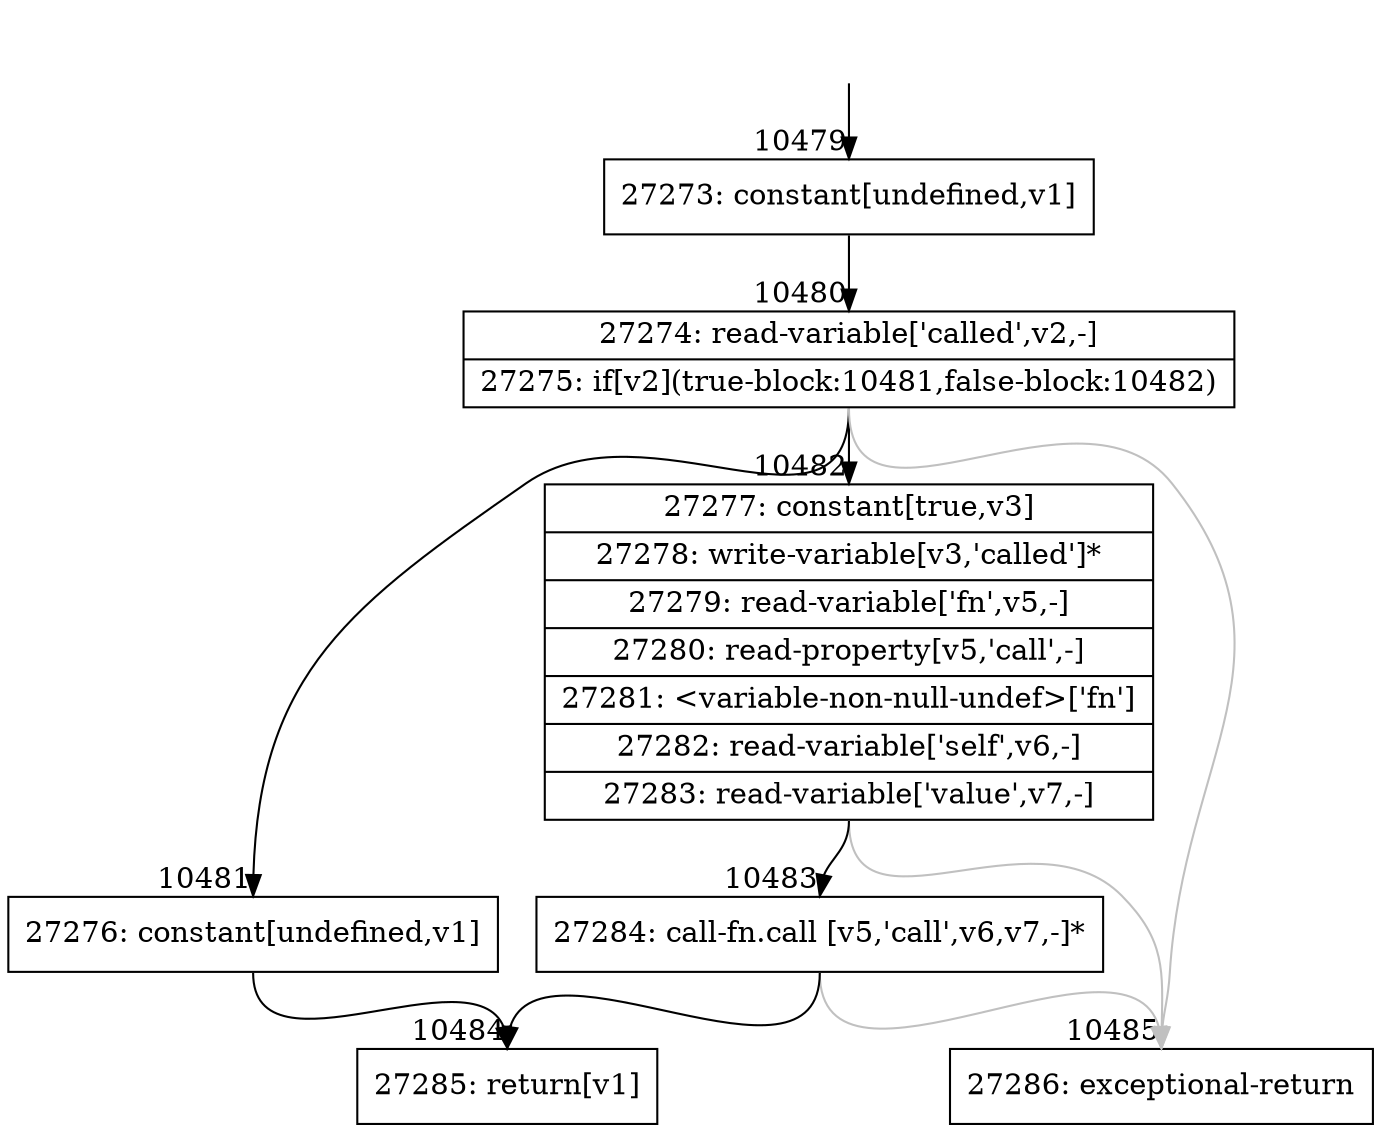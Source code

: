 digraph {
rankdir="TD"
BB_entry800[shape=none,label=""];
BB_entry800 -> BB10479 [tailport=s, headport=n, headlabel="    10479"]
BB10479 [shape=record label="{27273: constant[undefined,v1]}" ] 
BB10479 -> BB10480 [tailport=s, headport=n, headlabel="      10480"]
BB10480 [shape=record label="{27274: read-variable['called',v2,-]|27275: if[v2](true-block:10481,false-block:10482)}" ] 
BB10480 -> BB10481 [tailport=s, headport=n, headlabel="      10481"]
BB10480 -> BB10482 [tailport=s, headport=n, headlabel="      10482"]
BB10480 -> BB10485 [tailport=s, headport=n, color=gray, headlabel="      10485"]
BB10481 [shape=record label="{27276: constant[undefined,v1]}" ] 
BB10481 -> BB10484 [tailport=s, headport=n, headlabel="      10484"]
BB10482 [shape=record label="{27277: constant[true,v3]|27278: write-variable[v3,'called']*|27279: read-variable['fn',v5,-]|27280: read-property[v5,'call',-]|27281: \<variable-non-null-undef\>['fn']|27282: read-variable['self',v6,-]|27283: read-variable['value',v7,-]}" ] 
BB10482 -> BB10483 [tailport=s, headport=n, headlabel="      10483"]
BB10482 -> BB10485 [tailport=s, headport=n, color=gray]
BB10483 [shape=record label="{27284: call-fn.call [v5,'call',v6,v7,-]*}" ] 
BB10483 -> BB10484 [tailport=s, headport=n]
BB10483 -> BB10485 [tailport=s, headport=n, color=gray]
BB10484 [shape=record label="{27285: return[v1]}" ] 
BB10485 [shape=record label="{27286: exceptional-return}" ] 
//#$~ 14502
}
